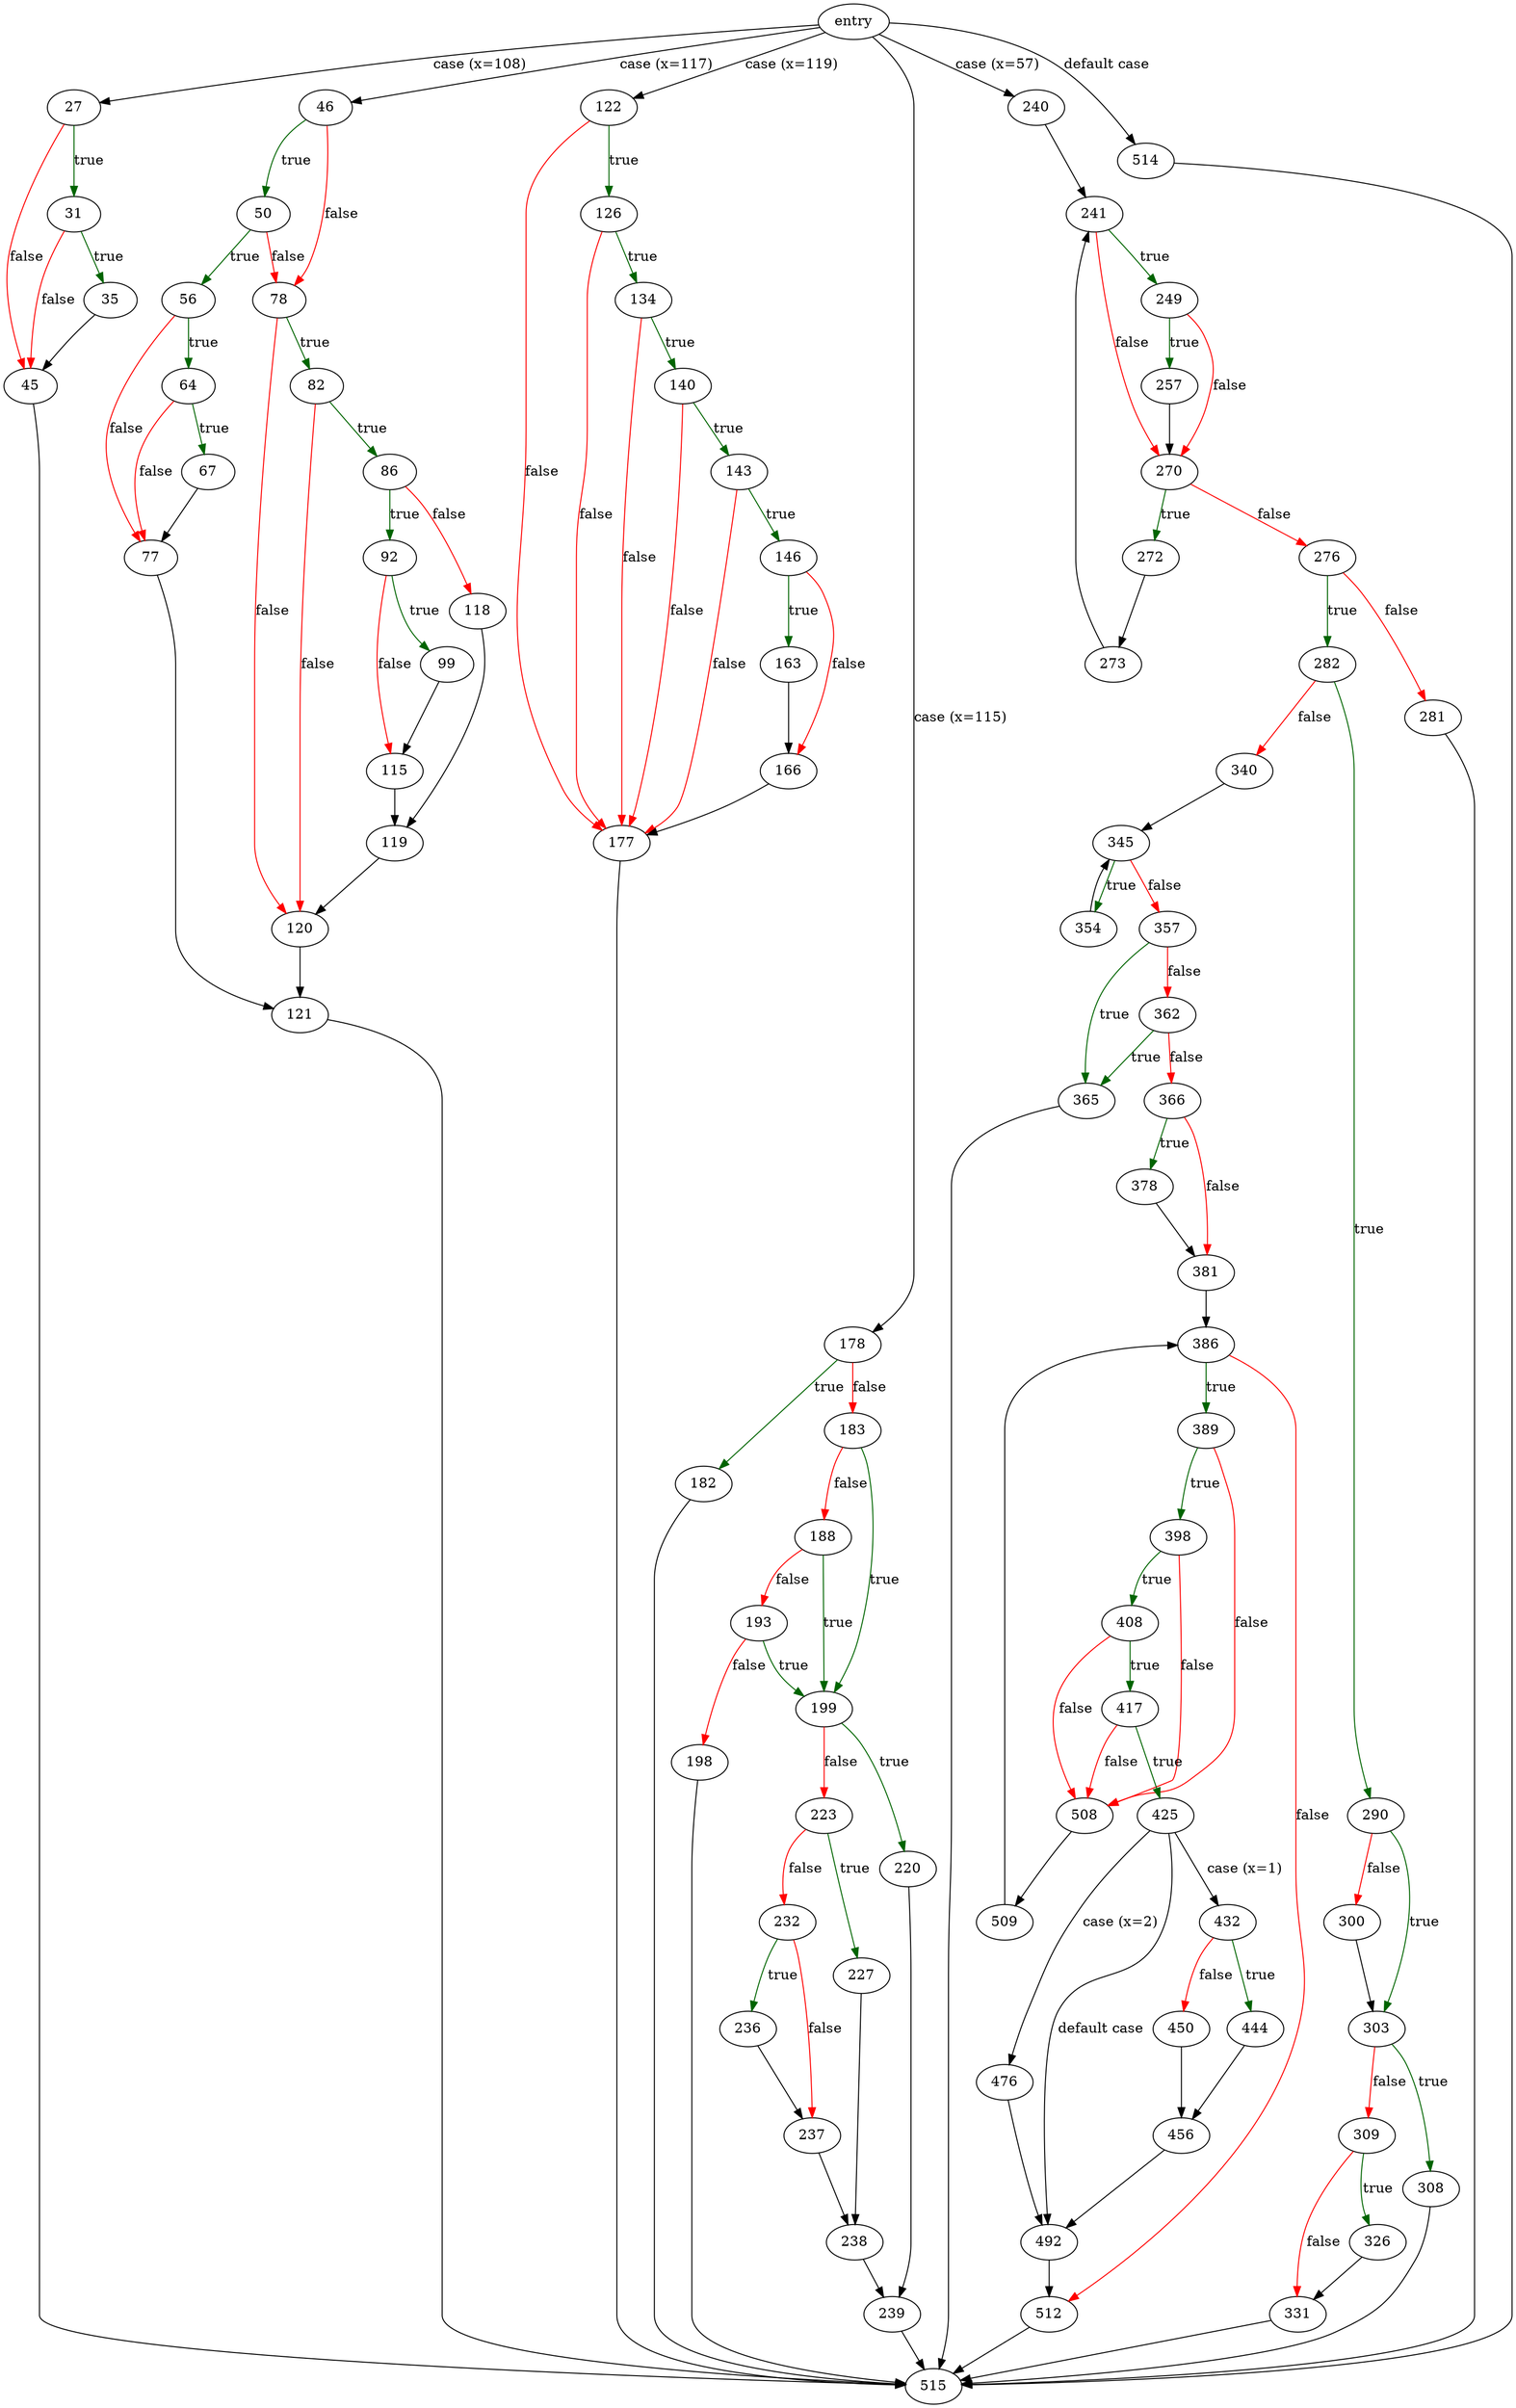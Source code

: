 digraph "parseModifier" {
	// Node definitions.
	4 [label=entry];
	27;
	31;
	35;
	45;
	46;
	50;
	56;
	64;
	67;
	77;
	78;
	82;
	86;
	92;
	99;
	115;
	118;
	119;
	120;
	121;
	122;
	126;
	134;
	140;
	143;
	146;
	163;
	166;
	177;
	178;
	182;
	183;
	188;
	193;
	198;
	199;
	220;
	223;
	227;
	232;
	236;
	237;
	238;
	239;
	240;
	241;
	249;
	257;
	270;
	272;
	273;
	276;
	281;
	282;
	290;
	300;
	303;
	308;
	309;
	326;
	331;
	340;
	345;
	354;
	357;
	362;
	365;
	366;
	378;
	381;
	386;
	389;
	398;
	408;
	417;
	425;
	432;
	444;
	450;
	456;
	476;
	492;
	508;
	509;
	512;
	514;
	515;

	// Edge definitions.
	4 -> 27 [label="case (x=108)"];
	4 -> 46 [label="case (x=117)"];
	4 -> 122 [label="case (x=119)"];
	4 -> 178 [label="case (x=115)"];
	4 -> 240 [label="case (x=57)"];
	4 -> 514 [label="default case"];
	27 -> 31 [
		color=darkgreen
		label=true
	];
	27 -> 45 [
		color=red
		label=false
	];
	31 -> 35 [
		color=darkgreen
		label=true
	];
	31 -> 45 [
		color=red
		label=false
	];
	35 -> 45;
	45 -> 515;
	46 -> 50 [
		color=darkgreen
		label=true
	];
	46 -> 78 [
		color=red
		label=false
	];
	50 -> 56 [
		color=darkgreen
		label=true
	];
	50 -> 78 [
		color=red
		label=false
	];
	56 -> 64 [
		color=darkgreen
		label=true
	];
	56 -> 77 [
		color=red
		label=false
	];
	64 -> 67 [
		color=darkgreen
		label=true
	];
	64 -> 77 [
		color=red
		label=false
	];
	67 -> 77;
	77 -> 121;
	78 -> 82 [
		color=darkgreen
		label=true
	];
	78 -> 120 [
		color=red
		label=false
	];
	82 -> 86 [
		color=darkgreen
		label=true
	];
	82 -> 120 [
		color=red
		label=false
	];
	86 -> 92 [
		color=darkgreen
		label=true
	];
	86 -> 118 [
		color=red
		label=false
	];
	92 -> 99 [
		color=darkgreen
		label=true
	];
	92 -> 115 [
		color=red
		label=false
	];
	99 -> 115;
	115 -> 119;
	118 -> 119;
	119 -> 120;
	120 -> 121;
	121 -> 515;
	122 -> 126 [
		color=darkgreen
		label=true
	];
	122 -> 177 [
		color=red
		label=false
	];
	126 -> 134 [
		color=darkgreen
		label=true
	];
	126 -> 177 [
		color=red
		label=false
	];
	134 -> 140 [
		color=darkgreen
		label=true
	];
	134 -> 177 [
		color=red
		label=false
	];
	140 -> 143 [
		color=darkgreen
		label=true
	];
	140 -> 177 [
		color=red
		label=false
	];
	143 -> 146 [
		color=darkgreen
		label=true
	];
	143 -> 177 [
		color=red
		label=false
	];
	146 -> 163 [
		color=darkgreen
		label=true
	];
	146 -> 166 [
		color=red
		label=false
	];
	163 -> 166;
	166 -> 177;
	177 -> 515;
	178 -> 182 [
		color=darkgreen
		label=true
	];
	178 -> 183 [
		color=red
		label=false
	];
	182 -> 515;
	183 -> 188 [
		color=red
		label=false
	];
	183 -> 199 [
		color=darkgreen
		label=true
	];
	188 -> 193 [
		color=red
		label=false
	];
	188 -> 199 [
		color=darkgreen
		label=true
	];
	193 -> 198 [
		color=red
		label=false
	];
	193 -> 199 [
		color=darkgreen
		label=true
	];
	198 -> 515;
	199 -> 220 [
		color=darkgreen
		label=true
	];
	199 -> 223 [
		color=red
		label=false
	];
	220 -> 239;
	223 -> 227 [
		color=darkgreen
		label=true
	];
	223 -> 232 [
		color=red
		label=false
	];
	227 -> 238;
	232 -> 236 [
		color=darkgreen
		label=true
	];
	232 -> 237 [
		color=red
		label=false
	];
	236 -> 237;
	237 -> 238;
	238 -> 239;
	239 -> 515;
	240 -> 241;
	241 -> 249 [
		color=darkgreen
		label=true
	];
	241 -> 270 [
		color=red
		label=false
	];
	249 -> 257 [
		color=darkgreen
		label=true
	];
	249 -> 270 [
		color=red
		label=false
	];
	257 -> 270;
	270 -> 272 [
		color=darkgreen
		label=true
	];
	270 -> 276 [
		color=red
		label=false
	];
	272 -> 273;
	273 -> 241;
	276 -> 281 [
		color=red
		label=false
	];
	276 -> 282 [
		color=darkgreen
		label=true
	];
	281 -> 515;
	282 -> 290 [
		color=darkgreen
		label=true
	];
	282 -> 340 [
		color=red
		label=false
	];
	290 -> 300 [
		color=red
		label=false
	];
	290 -> 303 [
		color=darkgreen
		label=true
	];
	300 -> 303;
	303 -> 308 [
		color=darkgreen
		label=true
	];
	303 -> 309 [
		color=red
		label=false
	];
	308 -> 515;
	309 -> 326 [
		color=darkgreen
		label=true
	];
	309 -> 331 [
		color=red
		label=false
	];
	326 -> 331;
	331 -> 515;
	340 -> 345;
	345 -> 354 [
		color=darkgreen
		label=true
	];
	345 -> 357 [
		color=red
		label=false
	];
	354 -> 345;
	357 -> 362 [
		color=red
		label=false
	];
	357 -> 365 [
		color=darkgreen
		label=true
	];
	362 -> 365 [
		color=darkgreen
		label=true
	];
	362 -> 366 [
		color=red
		label=false
	];
	365 -> 515;
	366 -> 378 [
		color=darkgreen
		label=true
	];
	366 -> 381 [
		color=red
		label=false
	];
	378 -> 381;
	381 -> 386;
	386 -> 389 [
		color=darkgreen
		label=true
	];
	386 -> 512 [
		color=red
		label=false
	];
	389 -> 398 [
		color=darkgreen
		label=true
	];
	389 -> 508 [
		color=red
		label=false
	];
	398 -> 408 [
		color=darkgreen
		label=true
	];
	398 -> 508 [
		color=red
		label=false
	];
	408 -> 417 [
		color=darkgreen
		label=true
	];
	408 -> 508 [
		color=red
		label=false
	];
	417 -> 425 [
		color=darkgreen
		label=true
	];
	417 -> 508 [
		color=red
		label=false
	];
	425 -> 432 [label="case (x=1)"];
	425 -> 476 [label="case (x=2)"];
	425 -> 492 [label="default case"];
	432 -> 444 [
		color=darkgreen
		label=true
	];
	432 -> 450 [
		color=red
		label=false
	];
	444 -> 456;
	450 -> 456;
	456 -> 492;
	476 -> 492;
	492 -> 512;
	508 -> 509;
	509 -> 386;
	512 -> 515;
	514 -> 515;
}
